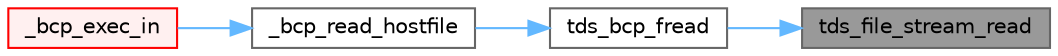 digraph "tds_file_stream_read"
{
 // LATEX_PDF_SIZE
  bgcolor="transparent";
  edge [fontname=Helvetica,fontsize=10,labelfontname=Helvetica,labelfontsize=10];
  node [fontname=Helvetica,fontsize=10,shape=box,height=0.2,width=0.4];
  rankdir="RL";
  Node1 [id="Node000001",label="tds_file_stream_read",height=0.2,width=0.4,color="gray40", fillcolor="grey60", style="filled", fontcolor="black",tooltip="Reads a chunk of data from file stream checking for terminator."];
  Node1 -> Node2 [id="edge1_Node000001_Node000002",dir="back",color="steelblue1",style="solid",tooltip=" "];
  Node2 [id="Node000002",label="tds_bcp_fread",height=0.2,width=0.4,color="grey40", fillcolor="white", style="filled",URL="$a00251.html#a86ac92bd8a3c61a413d27150ec9bc202",tooltip="Read a data file, passing the data through iconv()."];
  Node2 -> Node3 [id="edge2_Node000002_Node000003",dir="back",color="steelblue1",style="solid",tooltip=" "];
  Node3 [id="Node000003",label="_bcp_read_hostfile",height=0.2,width=0.4,color="grey40", fillcolor="white", style="filled",URL="$a00566.html#ga1b57d952a9d72f375c3296124affa908",tooltip=" "];
  Node3 -> Node4 [id="edge3_Node000003_Node000004",dir="back",color="steelblue1",style="solid",tooltip=" "];
  Node4 [id="Node000004",label="_bcp_exec_in",height=0.2,width=0.4,color="red", fillcolor="#FFF0F0", style="filled",URL="$a00566.html#ga7370f1223f13510d6b33e98f2de09fb5",tooltip=" "];
}
